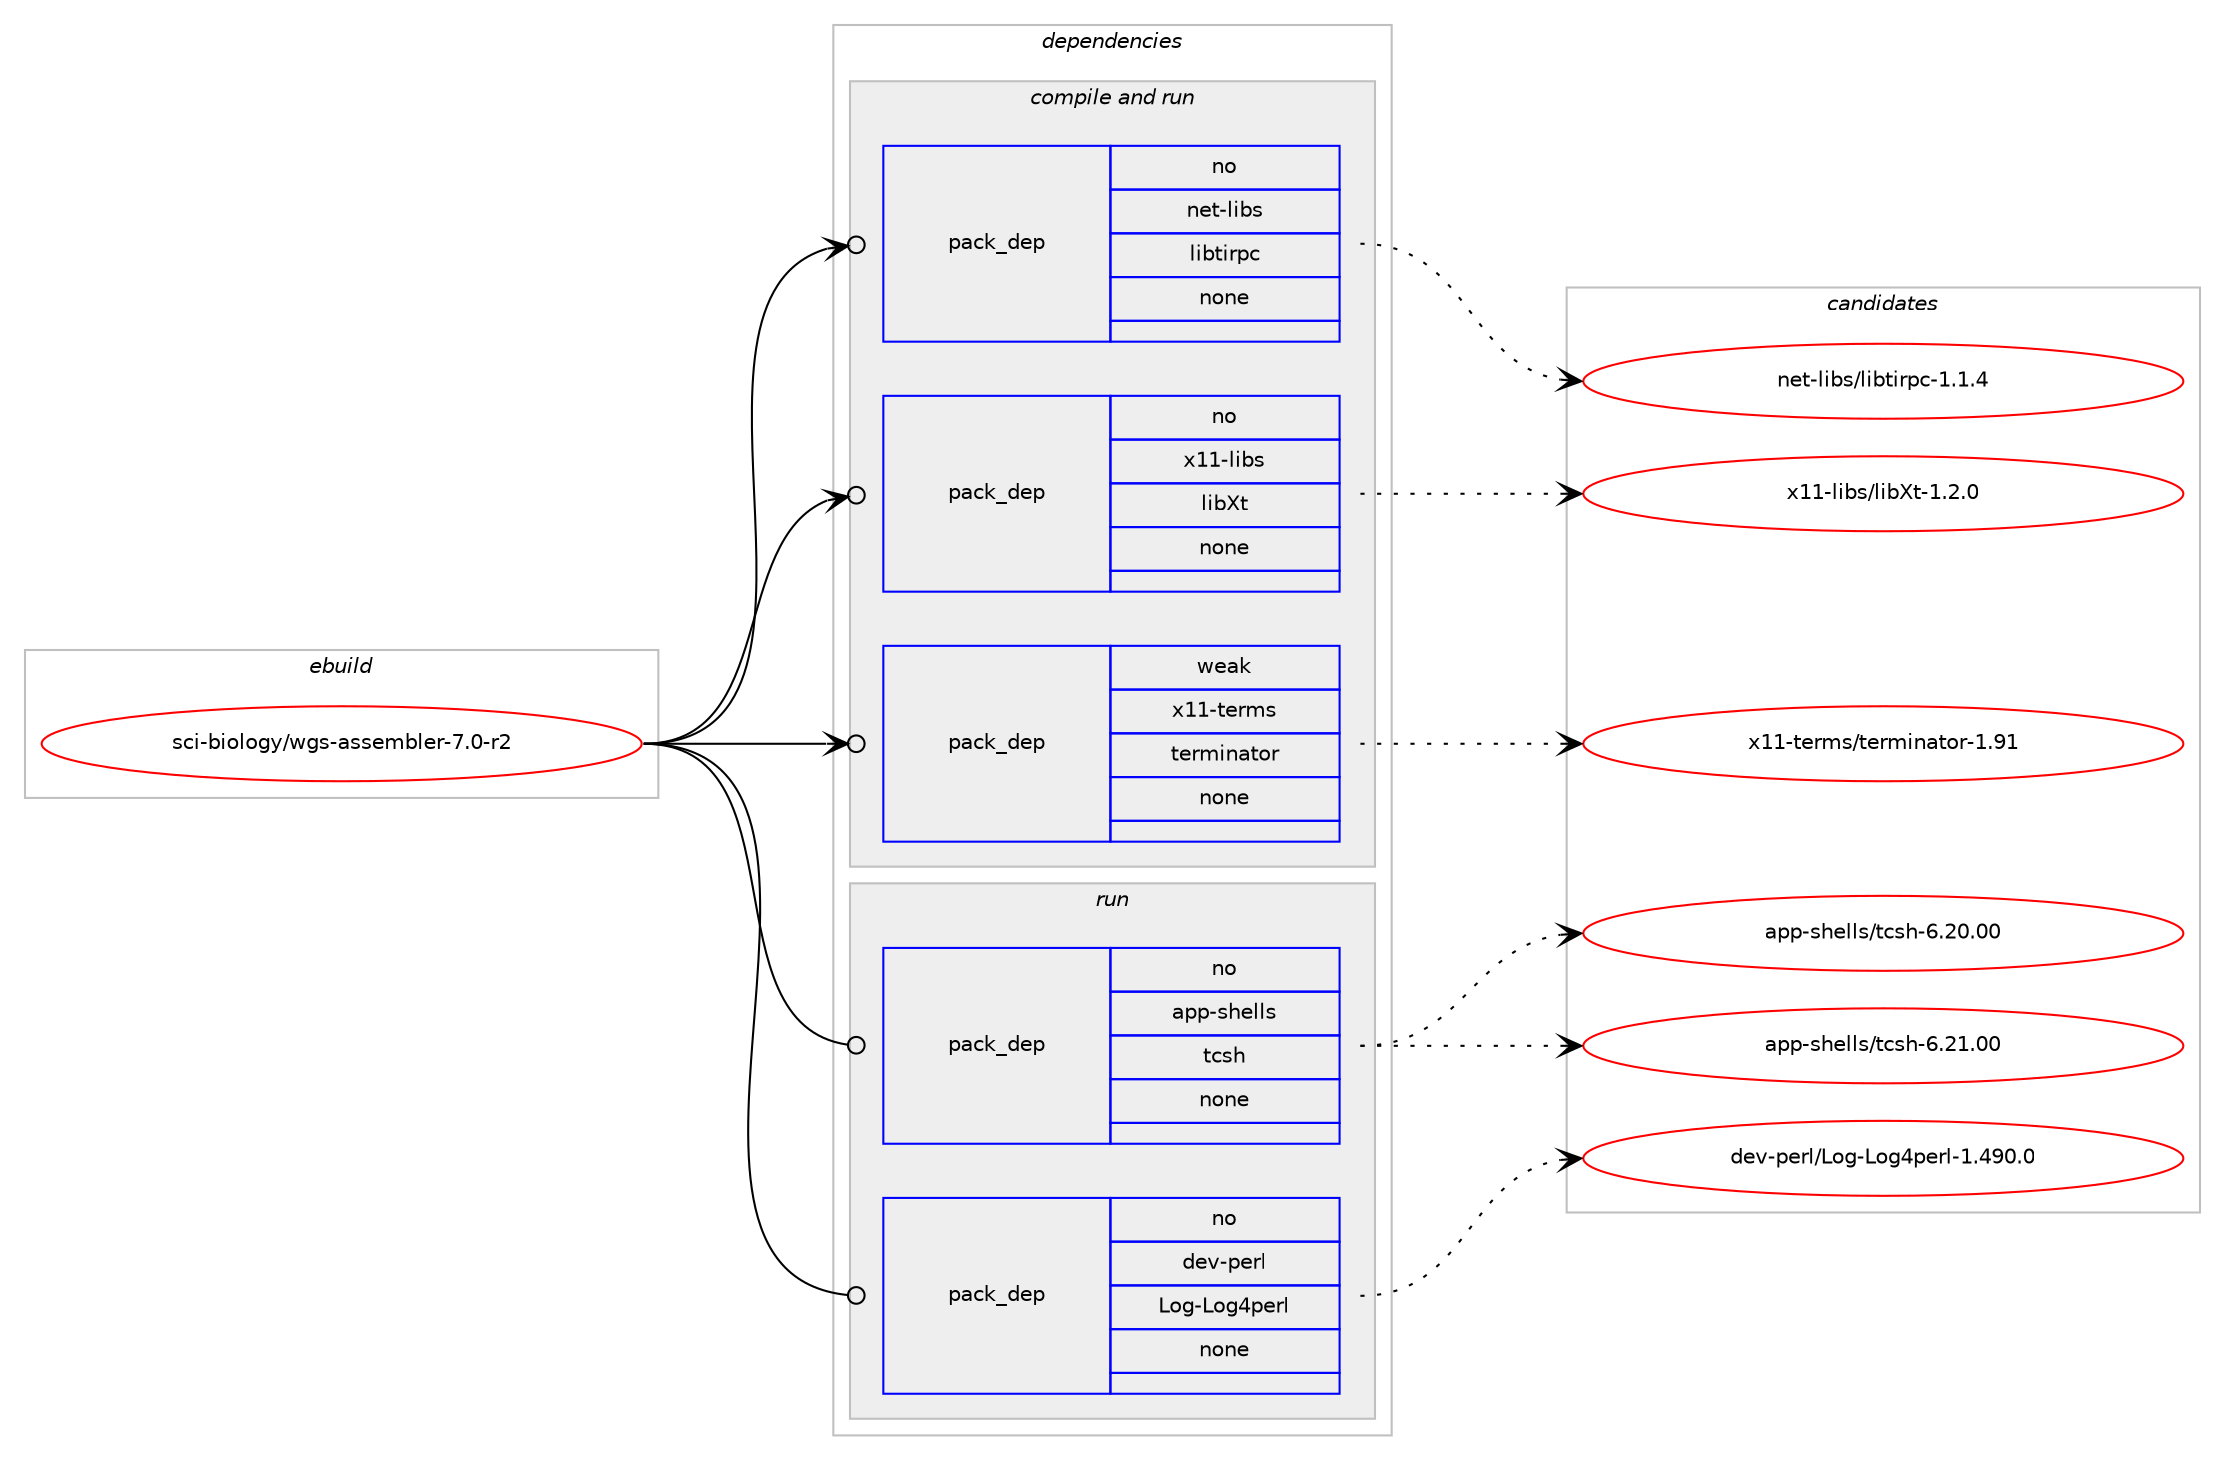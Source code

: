 digraph prolog {

# *************
# Graph options
# *************

newrank=true;
concentrate=true;
compound=true;
graph [rankdir=LR,fontname=Helvetica,fontsize=10,ranksep=1.5];#, ranksep=2.5, nodesep=0.2];
edge  [arrowhead=vee];
node  [fontname=Helvetica,fontsize=10];

# **********
# The ebuild
# **********

subgraph cluster_leftcol {
color=gray;
rank=same;
label=<<i>ebuild</i>>;
id [label="sci-biology/wgs-assembler-7.0-r2", color=red, width=4, href="../sci-biology/wgs-assembler-7.0-r2.svg"];
}

# ****************
# The dependencies
# ****************

subgraph cluster_midcol {
color=gray;
label=<<i>dependencies</i>>;
subgraph cluster_compile {
fillcolor="#eeeeee";
style=filled;
label=<<i>compile</i>>;
}
subgraph cluster_compileandrun {
fillcolor="#eeeeee";
style=filled;
label=<<i>compile and run</i>>;
subgraph pack629028 {
dependency850880 [label=<<TABLE BORDER="0" CELLBORDER="1" CELLSPACING="0" CELLPADDING="4" WIDTH="220"><TR><TD ROWSPAN="6" CELLPADDING="30">pack_dep</TD></TR><TR><TD WIDTH="110">no</TD></TR><TR><TD>net-libs</TD></TR><TR><TD>libtirpc</TD></TR><TR><TD>none</TD></TR><TR><TD></TD></TR></TABLE>>, shape=none, color=blue];
}
id:e -> dependency850880:w [weight=20,style="solid",arrowhead="odotvee"];
subgraph pack629029 {
dependency850881 [label=<<TABLE BORDER="0" CELLBORDER="1" CELLSPACING="0" CELLPADDING="4" WIDTH="220"><TR><TD ROWSPAN="6" CELLPADDING="30">pack_dep</TD></TR><TR><TD WIDTH="110">no</TD></TR><TR><TD>x11-libs</TD></TR><TR><TD>libXt</TD></TR><TR><TD>none</TD></TR><TR><TD></TD></TR></TABLE>>, shape=none, color=blue];
}
id:e -> dependency850881:w [weight=20,style="solid",arrowhead="odotvee"];
subgraph pack629030 {
dependency850882 [label=<<TABLE BORDER="0" CELLBORDER="1" CELLSPACING="0" CELLPADDING="4" WIDTH="220"><TR><TD ROWSPAN="6" CELLPADDING="30">pack_dep</TD></TR><TR><TD WIDTH="110">weak</TD></TR><TR><TD>x11-terms</TD></TR><TR><TD>terminator</TD></TR><TR><TD>none</TD></TR><TR><TD></TD></TR></TABLE>>, shape=none, color=blue];
}
id:e -> dependency850882:w [weight=20,style="solid",arrowhead="odotvee"];
}
subgraph cluster_run {
fillcolor="#eeeeee";
style=filled;
label=<<i>run</i>>;
subgraph pack629031 {
dependency850883 [label=<<TABLE BORDER="0" CELLBORDER="1" CELLSPACING="0" CELLPADDING="4" WIDTH="220"><TR><TD ROWSPAN="6" CELLPADDING="30">pack_dep</TD></TR><TR><TD WIDTH="110">no</TD></TR><TR><TD>app-shells</TD></TR><TR><TD>tcsh</TD></TR><TR><TD>none</TD></TR><TR><TD></TD></TR></TABLE>>, shape=none, color=blue];
}
id:e -> dependency850883:w [weight=20,style="solid",arrowhead="odot"];
subgraph pack629032 {
dependency850884 [label=<<TABLE BORDER="0" CELLBORDER="1" CELLSPACING="0" CELLPADDING="4" WIDTH="220"><TR><TD ROWSPAN="6" CELLPADDING="30">pack_dep</TD></TR><TR><TD WIDTH="110">no</TD></TR><TR><TD>dev-perl</TD></TR><TR><TD>Log-Log4perl</TD></TR><TR><TD>none</TD></TR><TR><TD></TD></TR></TABLE>>, shape=none, color=blue];
}
id:e -> dependency850884:w [weight=20,style="solid",arrowhead="odot"];
}
}

# **************
# The candidates
# **************

subgraph cluster_choices {
rank=same;
color=gray;
label=<<i>candidates</i>>;

subgraph choice629028 {
color=black;
nodesep=1;
choice1101011164510810598115471081059811610511411299454946494652 [label="net-libs/libtirpc-1.1.4", color=red, width=4,href="../net-libs/libtirpc-1.1.4.svg"];
dependency850880:e -> choice1101011164510810598115471081059811610511411299454946494652:w [style=dotted,weight="100"];
}
subgraph choice629029 {
color=black;
nodesep=1;
choice12049494510810598115471081059888116454946504648 [label="x11-libs/libXt-1.2.0", color=red, width=4,href="../x11-libs/libXt-1.2.0.svg"];
dependency850881:e -> choice12049494510810598115471081059888116454946504648:w [style=dotted,weight="100"];
}
subgraph choice629030 {
color=black;
nodesep=1;
choice12049494511610111410911547116101114109105110971161111144549465749 [label="x11-terms/terminator-1.91", color=red, width=4,href="../x11-terms/terminator-1.91.svg"];
dependency850882:e -> choice12049494511610111410911547116101114109105110971161111144549465749:w [style=dotted,weight="100"];
}
subgraph choice629031 {
color=black;
nodesep=1;
choice971121124511510410110810811547116991151044554465048464848 [label="app-shells/tcsh-6.20.00", color=red, width=4,href="../app-shells/tcsh-6.20.00.svg"];
choice971121124511510410110810811547116991151044554465049464848 [label="app-shells/tcsh-6.21.00", color=red, width=4,href="../app-shells/tcsh-6.21.00.svg"];
dependency850883:e -> choice971121124511510410110810811547116991151044554465048464848:w [style=dotted,weight="100"];
dependency850883:e -> choice971121124511510410110810811547116991151044554465049464848:w [style=dotted,weight="100"];
}
subgraph choice629032 {
color=black;
nodesep=1;
choice1001011184511210111410847761111034576111103521121011141084549465257484648 [label="dev-perl/Log-Log4perl-1.490.0", color=red, width=4,href="../dev-perl/Log-Log4perl-1.490.0.svg"];
dependency850884:e -> choice1001011184511210111410847761111034576111103521121011141084549465257484648:w [style=dotted,weight="100"];
}
}

}
